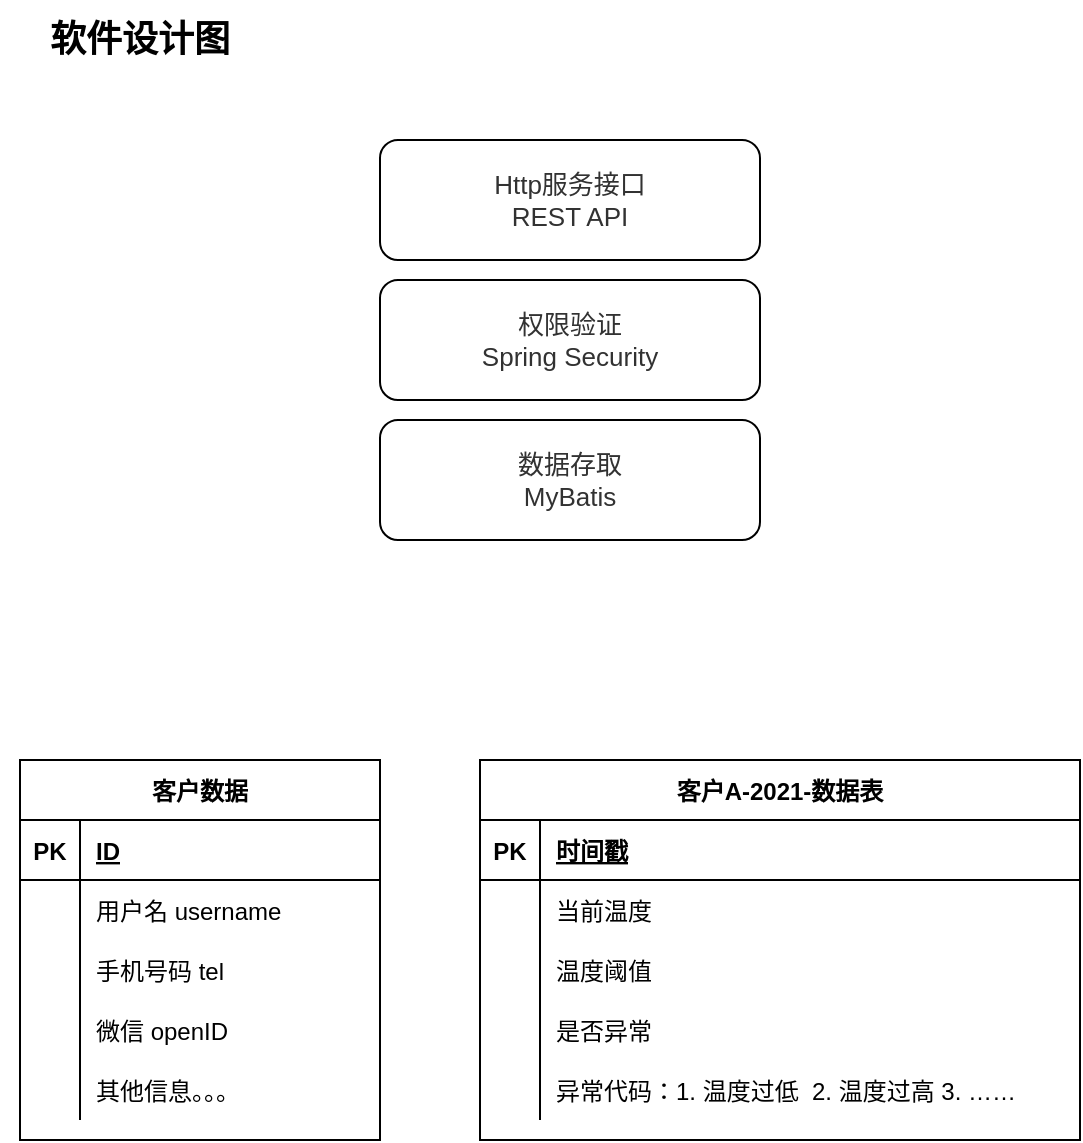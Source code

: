 <mxfile version="14.4.3" type="github">
  <diagram id="JHaTWVX0i-lWZitRwSfC" name="Page-1">
    <mxGraphModel dx="1422" dy="737" grid="1" gridSize="10" guides="1" tooltips="1" connect="1" arrows="1" fold="1" page="1" pageScale="1" pageWidth="827" pageHeight="1169" math="0" shadow="0">
      <root>
        <mxCell id="0" />
        <mxCell id="1" parent="0" />
        <mxCell id="fmQV6IIz-ANYhuj0cnn7-1" value="软件设计图" style="text;html=1;strokeColor=none;fillColor=none;align=center;verticalAlign=middle;whiteSpace=wrap;rounded=0;fontSize=18;fontStyle=1" parent="1" vertex="1">
          <mxGeometry x="80" y="60" width="140" height="40" as="geometry" />
        </mxCell>
        <mxCell id="fmQV6IIz-ANYhuj0cnn7-2" value="客户数据" style="shape=table;startSize=30;container=1;collapsible=1;childLayout=tableLayout;fixedRows=1;rowLines=0;fontStyle=1;align=center;resizeLast=1;" parent="1" vertex="1">
          <mxGeometry x="90" y="440" width="180" height="190" as="geometry" />
        </mxCell>
        <mxCell id="fmQV6IIz-ANYhuj0cnn7-3" value="" style="shape=partialRectangle;collapsible=0;dropTarget=0;pointerEvents=0;fillColor=none;top=0;left=0;bottom=1;right=0;points=[[0,0.5],[1,0.5]];portConstraint=eastwest;" parent="fmQV6IIz-ANYhuj0cnn7-2" vertex="1">
          <mxGeometry y="30" width="180" height="30" as="geometry" />
        </mxCell>
        <mxCell id="fmQV6IIz-ANYhuj0cnn7-4" value="PK" style="shape=partialRectangle;connectable=0;fillColor=none;top=0;left=0;bottom=0;right=0;fontStyle=1;overflow=hidden;" parent="fmQV6IIz-ANYhuj0cnn7-3" vertex="1">
          <mxGeometry width="30" height="30" as="geometry" />
        </mxCell>
        <mxCell id="fmQV6IIz-ANYhuj0cnn7-5" value="ID" style="shape=partialRectangle;connectable=0;fillColor=none;top=0;left=0;bottom=0;right=0;align=left;spacingLeft=6;fontStyle=5;overflow=hidden;" parent="fmQV6IIz-ANYhuj0cnn7-3" vertex="1">
          <mxGeometry x="30" width="150" height="30" as="geometry" />
        </mxCell>
        <mxCell id="fmQV6IIz-ANYhuj0cnn7-6" value="" style="shape=partialRectangle;collapsible=0;dropTarget=0;pointerEvents=0;fillColor=none;top=0;left=0;bottom=0;right=0;points=[[0,0.5],[1,0.5]];portConstraint=eastwest;" parent="fmQV6IIz-ANYhuj0cnn7-2" vertex="1">
          <mxGeometry y="60" width="180" height="30" as="geometry" />
        </mxCell>
        <mxCell id="fmQV6IIz-ANYhuj0cnn7-7" value="" style="shape=partialRectangle;connectable=0;fillColor=none;top=0;left=0;bottom=0;right=0;editable=1;overflow=hidden;" parent="fmQV6IIz-ANYhuj0cnn7-6" vertex="1">
          <mxGeometry width="30" height="30" as="geometry" />
        </mxCell>
        <mxCell id="fmQV6IIz-ANYhuj0cnn7-8" value="用户名 username" style="shape=partialRectangle;connectable=0;fillColor=none;top=0;left=0;bottom=0;right=0;align=left;spacingLeft=6;overflow=hidden;" parent="fmQV6IIz-ANYhuj0cnn7-6" vertex="1">
          <mxGeometry x="30" width="150" height="30" as="geometry" />
        </mxCell>
        <mxCell id="fmQV6IIz-ANYhuj0cnn7-9" value="" style="shape=partialRectangle;collapsible=0;dropTarget=0;pointerEvents=0;fillColor=none;top=0;left=0;bottom=0;right=0;points=[[0,0.5],[1,0.5]];portConstraint=eastwest;" parent="fmQV6IIz-ANYhuj0cnn7-2" vertex="1">
          <mxGeometry y="90" width="180" height="30" as="geometry" />
        </mxCell>
        <mxCell id="fmQV6IIz-ANYhuj0cnn7-10" value="" style="shape=partialRectangle;connectable=0;fillColor=none;top=0;left=0;bottom=0;right=0;editable=1;overflow=hidden;" parent="fmQV6IIz-ANYhuj0cnn7-9" vertex="1">
          <mxGeometry width="30" height="30" as="geometry" />
        </mxCell>
        <mxCell id="fmQV6IIz-ANYhuj0cnn7-11" value="手机号码 tel" style="shape=partialRectangle;connectable=0;fillColor=none;top=0;left=0;bottom=0;right=0;align=left;spacingLeft=6;overflow=hidden;" parent="fmQV6IIz-ANYhuj0cnn7-9" vertex="1">
          <mxGeometry x="30" width="150" height="30" as="geometry" />
        </mxCell>
        <mxCell id="fmQV6IIz-ANYhuj0cnn7-12" value="" style="shape=partialRectangle;collapsible=0;dropTarget=0;pointerEvents=0;fillColor=none;top=0;left=0;bottom=0;right=0;points=[[0,0.5],[1,0.5]];portConstraint=eastwest;" parent="fmQV6IIz-ANYhuj0cnn7-2" vertex="1">
          <mxGeometry y="120" width="180" height="30" as="geometry" />
        </mxCell>
        <mxCell id="fmQV6IIz-ANYhuj0cnn7-13" value="" style="shape=partialRectangle;connectable=0;fillColor=none;top=0;left=0;bottom=0;right=0;editable=1;overflow=hidden;" parent="fmQV6IIz-ANYhuj0cnn7-12" vertex="1">
          <mxGeometry width="30" height="30" as="geometry" />
        </mxCell>
        <mxCell id="fmQV6IIz-ANYhuj0cnn7-14" value="微信 openID" style="shape=partialRectangle;connectable=0;fillColor=none;top=0;left=0;bottom=0;right=0;align=left;spacingLeft=6;overflow=hidden;" parent="fmQV6IIz-ANYhuj0cnn7-12" vertex="1">
          <mxGeometry x="30" width="150" height="30" as="geometry" />
        </mxCell>
        <mxCell id="ALFkqxRXxDszs7MNfKY9-1" value="" style="shape=partialRectangle;collapsible=0;dropTarget=0;pointerEvents=0;fillColor=none;top=0;left=0;bottom=0;right=0;points=[[0,0.5],[1,0.5]];portConstraint=eastwest;" vertex="1" parent="fmQV6IIz-ANYhuj0cnn7-2">
          <mxGeometry y="150" width="180" height="30" as="geometry" />
        </mxCell>
        <mxCell id="ALFkqxRXxDszs7MNfKY9-2" value="" style="shape=partialRectangle;connectable=0;fillColor=none;top=0;left=0;bottom=0;right=0;editable=1;overflow=hidden;" vertex="1" parent="ALFkqxRXxDszs7MNfKY9-1">
          <mxGeometry width="30" height="30" as="geometry" />
        </mxCell>
        <mxCell id="ALFkqxRXxDszs7MNfKY9-3" value="其他信息。。。" style="shape=partialRectangle;connectable=0;fillColor=none;top=0;left=0;bottom=0;right=0;align=left;spacingLeft=6;overflow=hidden;" vertex="1" parent="ALFkqxRXxDszs7MNfKY9-1">
          <mxGeometry x="30" width="150" height="30" as="geometry" />
        </mxCell>
        <mxCell id="fmQV6IIz-ANYhuj0cnn7-15" value="&lt;div style=&quot;resize: none ; outline: 0px ; font-size: 13px ; color: rgb(50 , 50 , 50)&quot;&gt;&lt;font style=&quot;vertical-align: inherit&quot;&gt;&lt;font style=&quot;vertical-align: inherit&quot;&gt;Http服务接口&lt;/font&gt;&lt;/font&gt;&lt;/div&gt;&lt;span style=&quot;color: rgb(50 , 50 , 50) ; font-size: 13px ; background-color: rgba(255 , 255 , 255 , 0.01)&quot;&gt;&lt;font style=&quot;vertical-align: inherit&quot;&gt;&lt;font style=&quot;vertical-align: inherit&quot;&gt;REST API&lt;/font&gt;&lt;/font&gt;&lt;/span&gt;" style="rounded=1;whiteSpace=wrap;html=1;" parent="1" vertex="1">
          <mxGeometry x="270" y="130" width="190" height="60" as="geometry" />
        </mxCell>
        <mxCell id="fmQV6IIz-ANYhuj0cnn7-16" value="&lt;div style=&quot;resize: none ; outline: 0px ; font-size: 13px ; color: rgb(50 , 50 , 50)&quot;&gt;&lt;span style=&quot;background-color: rgba(255 , 255 , 255 , 0.01)&quot;&gt;&lt;font style=&quot;vertical-align: inherit&quot;&gt;&lt;font style=&quot;vertical-align: inherit&quot;&gt;权限验证&lt;/font&gt;&lt;/font&gt;&lt;/span&gt;&lt;div style=&quot;resize: none ; outline: 0px&quot;&gt;Spring Security&lt;/div&gt;&lt;/div&gt;" style="rounded=1;whiteSpace=wrap;html=1;" parent="1" vertex="1">
          <mxGeometry x="270" y="200" width="190" height="60" as="geometry" />
        </mxCell>
        <mxCell id="fmQV6IIz-ANYhuj0cnn7-17" value="&lt;div style=&quot;resize: none ; outline: 0px ; font-size: 13px ; color: rgb(50 , 50 , 50)&quot;&gt;&lt;span style=&quot;background-color: rgba(255 , 255 , 255 , 0.01)&quot;&gt;数据存取&lt;/span&gt;&lt;br&gt;&lt;div style=&quot;resize: none ; outline: 0px&quot;&gt;MyBatis&lt;/div&gt;&lt;/div&gt;" style="rounded=1;whiteSpace=wrap;html=1;" parent="1" vertex="1">
          <mxGeometry x="270" y="270" width="190" height="60" as="geometry" />
        </mxCell>
        <mxCell id="ALFkqxRXxDszs7MNfKY9-4" value="客户A-2021-数据表" style="shape=table;startSize=30;container=1;collapsible=1;childLayout=tableLayout;fixedRows=1;rowLines=0;fontStyle=1;align=center;resizeLast=1;" vertex="1" parent="1">
          <mxGeometry x="320" y="440" width="300" height="190" as="geometry" />
        </mxCell>
        <mxCell id="ALFkqxRXxDszs7MNfKY9-5" value="" style="shape=partialRectangle;collapsible=0;dropTarget=0;pointerEvents=0;fillColor=none;top=0;left=0;bottom=1;right=0;points=[[0,0.5],[1,0.5]];portConstraint=eastwest;" vertex="1" parent="ALFkqxRXxDszs7MNfKY9-4">
          <mxGeometry y="30" width="300" height="30" as="geometry" />
        </mxCell>
        <mxCell id="ALFkqxRXxDszs7MNfKY9-6" value="PK" style="shape=partialRectangle;connectable=0;fillColor=none;top=0;left=0;bottom=0;right=0;fontStyle=1;overflow=hidden;" vertex="1" parent="ALFkqxRXxDszs7MNfKY9-5">
          <mxGeometry width="30" height="30" as="geometry" />
        </mxCell>
        <mxCell id="ALFkqxRXxDszs7MNfKY9-7" value="时间戳" style="shape=partialRectangle;connectable=0;fillColor=none;top=0;left=0;bottom=0;right=0;align=left;spacingLeft=6;fontStyle=5;overflow=hidden;" vertex="1" parent="ALFkqxRXxDszs7MNfKY9-5">
          <mxGeometry x="30" width="270" height="30" as="geometry" />
        </mxCell>
        <mxCell id="ALFkqxRXxDszs7MNfKY9-8" value="" style="shape=partialRectangle;collapsible=0;dropTarget=0;pointerEvents=0;fillColor=none;top=0;left=0;bottom=0;right=0;points=[[0,0.5],[1,0.5]];portConstraint=eastwest;" vertex="1" parent="ALFkqxRXxDszs7MNfKY9-4">
          <mxGeometry y="60" width="300" height="30" as="geometry" />
        </mxCell>
        <mxCell id="ALFkqxRXxDszs7MNfKY9-9" value="" style="shape=partialRectangle;connectable=0;fillColor=none;top=0;left=0;bottom=0;right=0;editable=1;overflow=hidden;" vertex="1" parent="ALFkqxRXxDszs7MNfKY9-8">
          <mxGeometry width="30" height="30" as="geometry" />
        </mxCell>
        <mxCell id="ALFkqxRXxDszs7MNfKY9-10" value="当前温度" style="shape=partialRectangle;connectable=0;fillColor=none;top=0;left=0;bottom=0;right=0;align=left;spacingLeft=6;overflow=hidden;" vertex="1" parent="ALFkqxRXxDszs7MNfKY9-8">
          <mxGeometry x="30" width="270" height="30" as="geometry" />
        </mxCell>
        <mxCell id="ALFkqxRXxDszs7MNfKY9-11" value="" style="shape=partialRectangle;collapsible=0;dropTarget=0;pointerEvents=0;fillColor=none;top=0;left=0;bottom=0;right=0;points=[[0,0.5],[1,0.5]];portConstraint=eastwest;" vertex="1" parent="ALFkqxRXxDszs7MNfKY9-4">
          <mxGeometry y="90" width="300" height="30" as="geometry" />
        </mxCell>
        <mxCell id="ALFkqxRXxDszs7MNfKY9-12" value="" style="shape=partialRectangle;connectable=0;fillColor=none;top=0;left=0;bottom=0;right=0;editable=1;overflow=hidden;" vertex="1" parent="ALFkqxRXxDszs7MNfKY9-11">
          <mxGeometry width="30" height="30" as="geometry" />
        </mxCell>
        <mxCell id="ALFkqxRXxDszs7MNfKY9-13" value="温度阈值" style="shape=partialRectangle;connectable=0;fillColor=none;top=0;left=0;bottom=0;right=0;align=left;spacingLeft=6;overflow=hidden;" vertex="1" parent="ALFkqxRXxDszs7MNfKY9-11">
          <mxGeometry x="30" width="270" height="30" as="geometry" />
        </mxCell>
        <mxCell id="ALFkqxRXxDszs7MNfKY9-14" value="" style="shape=partialRectangle;collapsible=0;dropTarget=0;pointerEvents=0;fillColor=none;top=0;left=0;bottom=0;right=0;points=[[0,0.5],[1,0.5]];portConstraint=eastwest;" vertex="1" parent="ALFkqxRXxDszs7MNfKY9-4">
          <mxGeometry y="120" width="300" height="30" as="geometry" />
        </mxCell>
        <mxCell id="ALFkqxRXxDszs7MNfKY9-15" value="" style="shape=partialRectangle;connectable=0;fillColor=none;top=0;left=0;bottom=0;right=0;editable=1;overflow=hidden;" vertex="1" parent="ALFkqxRXxDszs7MNfKY9-14">
          <mxGeometry width="30" height="30" as="geometry" />
        </mxCell>
        <mxCell id="ALFkqxRXxDszs7MNfKY9-16" value="是否异常" style="shape=partialRectangle;connectable=0;fillColor=none;top=0;left=0;bottom=0;right=0;align=left;spacingLeft=6;overflow=hidden;" vertex="1" parent="ALFkqxRXxDszs7MNfKY9-14">
          <mxGeometry x="30" width="270" height="30" as="geometry" />
        </mxCell>
        <mxCell id="ALFkqxRXxDszs7MNfKY9-17" value="" style="shape=partialRectangle;collapsible=0;dropTarget=0;pointerEvents=0;fillColor=none;top=0;left=0;bottom=0;right=0;points=[[0,0.5],[1,0.5]];portConstraint=eastwest;" vertex="1" parent="ALFkqxRXxDszs7MNfKY9-4">
          <mxGeometry y="150" width="300" height="30" as="geometry" />
        </mxCell>
        <mxCell id="ALFkqxRXxDszs7MNfKY9-18" value="" style="shape=partialRectangle;connectable=0;fillColor=none;top=0;left=0;bottom=0;right=0;editable=1;overflow=hidden;" vertex="1" parent="ALFkqxRXxDszs7MNfKY9-17">
          <mxGeometry width="30" height="30" as="geometry" />
        </mxCell>
        <mxCell id="ALFkqxRXxDszs7MNfKY9-19" value="异常代码：1. 温度过低  2. 温度过高 3. ……" style="shape=partialRectangle;connectable=0;fillColor=none;top=0;left=0;bottom=0;right=0;align=left;spacingLeft=6;overflow=hidden;" vertex="1" parent="ALFkqxRXxDszs7MNfKY9-17">
          <mxGeometry x="30" width="270" height="30" as="geometry" />
        </mxCell>
      </root>
    </mxGraphModel>
  </diagram>
</mxfile>
